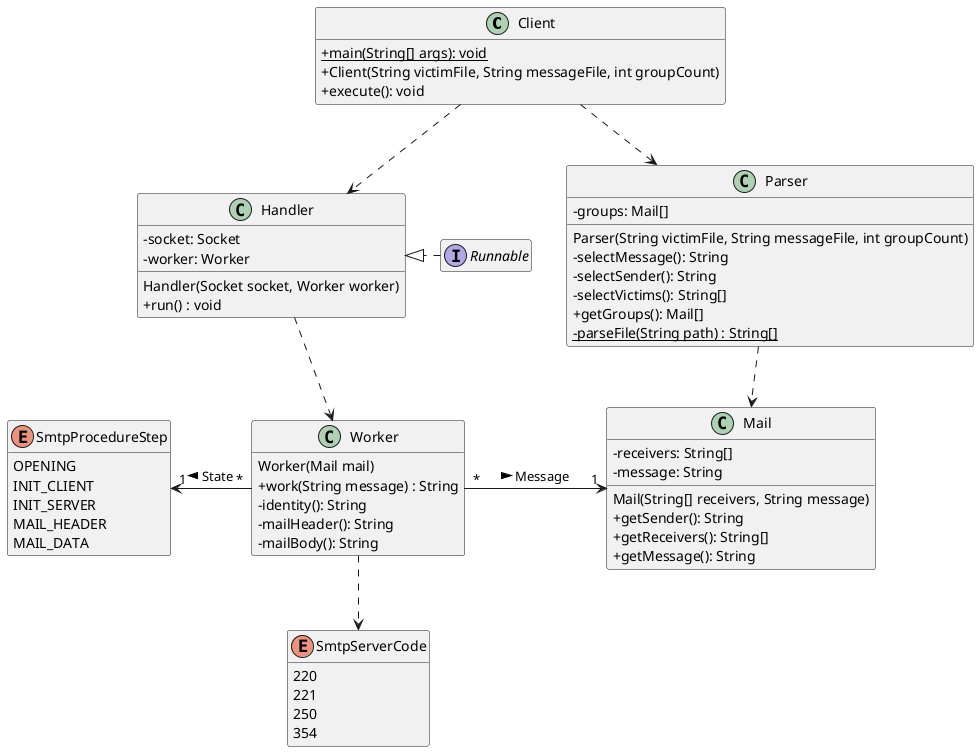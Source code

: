 @startuml
'https://plantuml.com/class-diagram
skinparam classAttributeIconSize 0
skinparam groupInheritance 3
hide empty methods
hide empty members

class Client {
    {static} + main(String[] args): void
    + Client(String victimFile, String messageFile, int groupCount)
    + execute(): void
}

class Handler {
    - socket: Socket
    - worker: Worker
    Handler(Socket socket, Worker worker)
    + run() : void
}

class Worker {
    Worker(Mail mail)
    + work(String message) : String
    - identity(): String
    - mailHeader(): String
    - mailBody(): String
}

enum SmtpProcedureStep {
    OPENING
    INIT_CLIENT
    INIT_SERVER
    MAIL_HEADER
    MAIL_DATA
}

enum SmtpServerCode {
    220
    221
    250
    354
}

class Parser {
    - groups: Mail[]
    Parser(String victimFile, String messageFile, int groupCount)
    - selectMessage(): String
    - selectSender(): String
    - selectVictims(): String[]
    + getGroups(): Mail[]
    {static} - parseFile(String path) : String[]
}

class Mail {
    - receivers: String[]
    - message: String
    Mail(String[] receivers, String message)
    + getSender(): String
    + getReceivers(): String[]
    + getMessage(): String
}

interface Runnable

Client ..> Handler
Client ..> Parser
Handler .down.> Worker
Runnable .right.|> Handler
Parser ..> Mail
Worker "*" -right-> "1" Mail : "Message >"
Worker "*" -left-> "1" SmtpProcedureStep : "State >"
Worker .down.> SmtpServerCode
@enduml